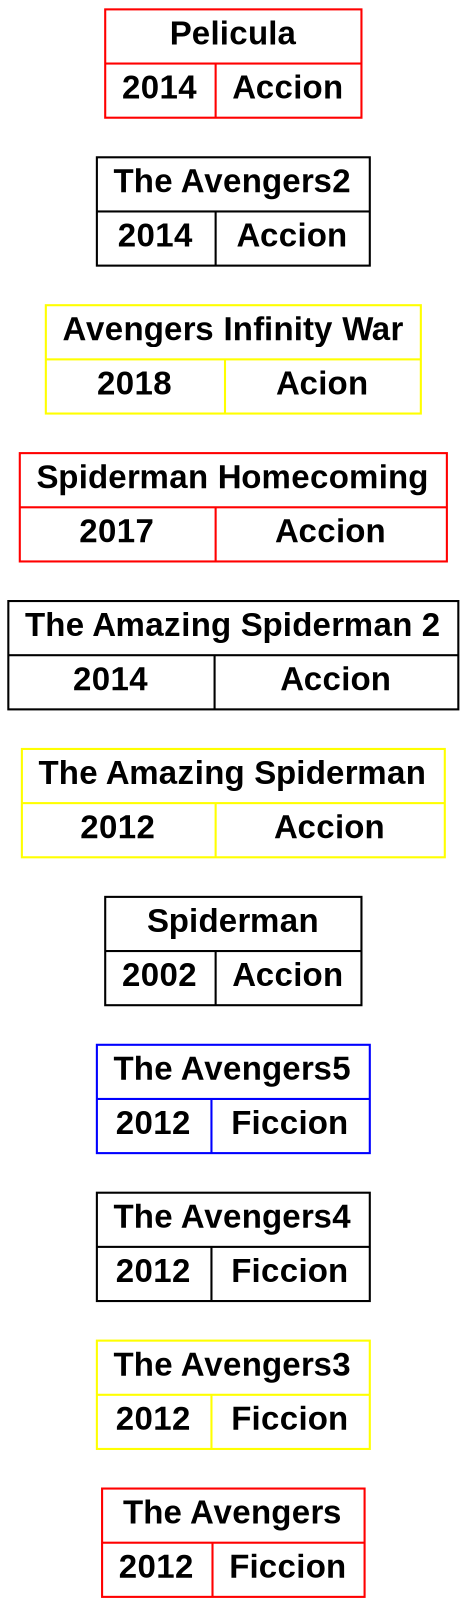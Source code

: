 digraph { 
rankdir = LR 
node[shape=circle, fontname="Arial Black", fontsize=16]
pelicula0[shape=record, color = red, label="The Avengers  | {2012  | Ficcion
 } "]
pelicula1[shape=record, color = yellow, label="The Avengers3  | {2012  | Ficcion
 } "]
pelicula2[shape=record, color = black, label="The Avengers4  | {2012  | Ficcion
 } "]
pelicula3[shape=record, color = blue, label="The Avengers5  | {2012  | Ficcion
 } "]
pelicula4[shape=record, color = black, label="Spiderman | {2002 | Accion
 } "]
pelicula5[shape=record, color = yellow, label="The Amazing Spiderman | {2012 | Accion
 } "]
pelicula6[shape=record, color = black, label="The Amazing Spiderman 2 | {2014 | Accion
 } "]
pelicula7[shape=record, color = red, label="Spiderman Homecoming | {2017 | Accion
 } "]
pelicula8[shape=record, color = yellow, label="Avengers Infinity War | {2018 | Acion
 } "]
pelicula9[shape=record, color = black, label="The Avengers2  | {2014  | Accion
 } "]
pelicula10[shape=record, color = red, label="Pelicula  | {2014  | Accion
 } "]
} 
